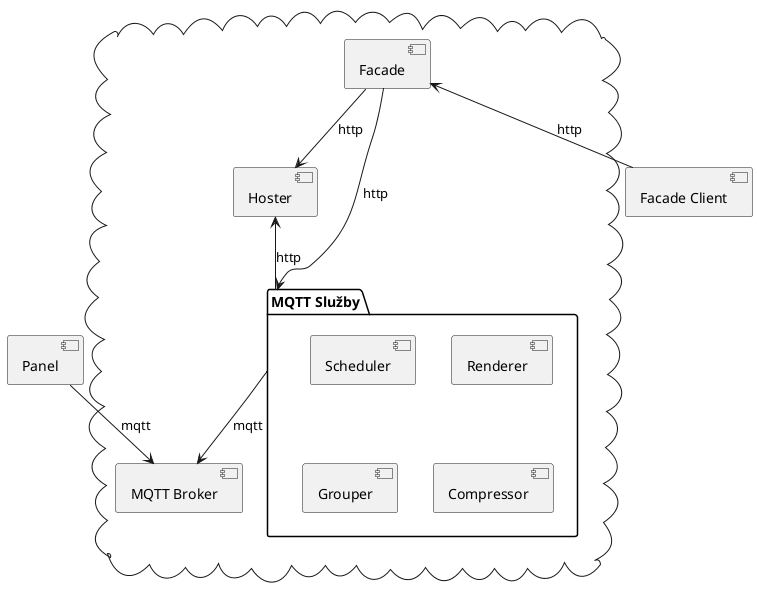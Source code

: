 @startuml
cloud {
  [MQTT Broker] as broker
  folder "MQTT Služby" as services {
    [Scheduler] as scheduler
    [Renderer] as renderer
    [Grouper] as grouper
    [Compressor] as compressor
  }
  [Facade] as facade
  [Hoster] as hoster
}

[Panel] as panel
[Facade Client] as facade_client

panel --> broker : mqtt
services --> broker : mqtt

services -up-> hoster : http
facade --> services : http
facade --> hoster : http
facade_client -up-> facade : http
@enduml